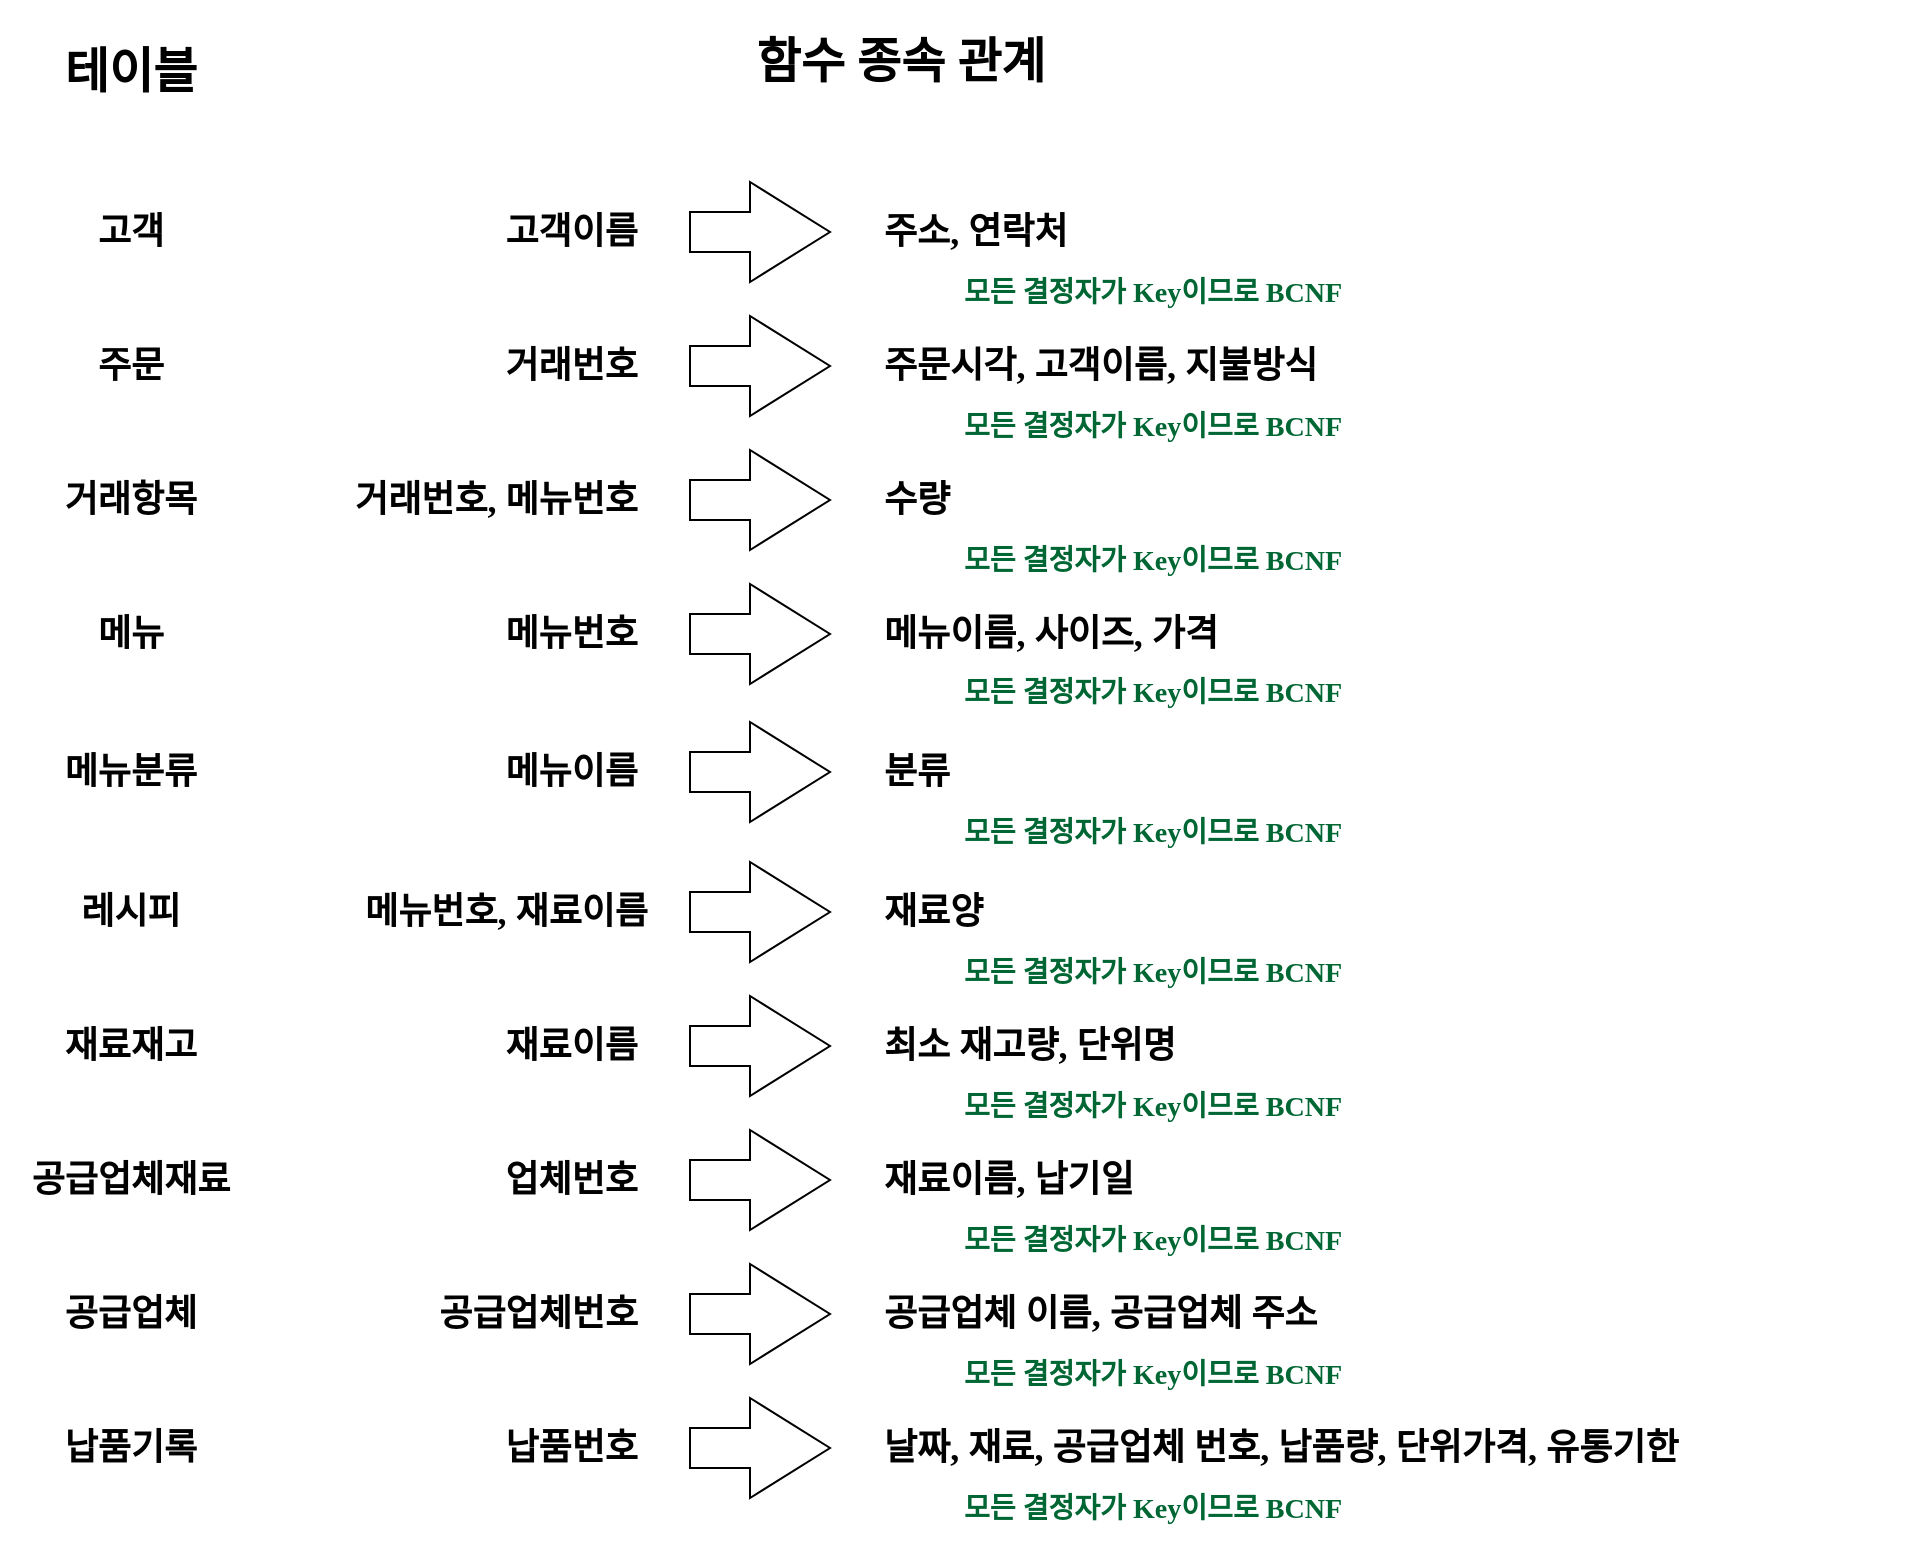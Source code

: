 <mxfile version="13.11.0" type="github">
  <diagram id="IR_PplZbTVJrm1HBBOYb" name="Page-1">
    <mxGraphModel dx="1188" dy="667" grid="1" gridSize="10" guides="1" tooltips="1" connect="1" arrows="1" fold="1" page="1" pageScale="1" pageWidth="850" pageHeight="1100" math="0" shadow="0">
      <root>
        <mxCell id="0" />
        <mxCell id="1" parent="0" />
        <mxCell id="iUbfSdUz5nUS5H7Qf6q6-2" value="" style="html=1;shadow=0;dashed=0;align=center;verticalAlign=middle;shape=mxgraph.arrows2.arrow;dy=0.6;dx=40;notch=0;direction=east;" parent="1" vertex="1">
          <mxGeometry x="385" y="110" width="70" height="50" as="geometry" />
        </mxCell>
        <mxCell id="iUbfSdUz5nUS5H7Qf6q6-3" value="" style="html=1;shadow=0;dashed=0;align=center;verticalAlign=middle;shape=mxgraph.arrows2.arrow;dy=0.6;dx=40;notch=0;direction=east;" parent="1" vertex="1">
          <mxGeometry x="385" y="177" width="70" height="50" as="geometry" />
        </mxCell>
        <mxCell id="iUbfSdUz5nUS5H7Qf6q6-7" value="" style="html=1;shadow=0;dashed=0;align=center;verticalAlign=middle;shape=mxgraph.arrows2.arrow;dy=0.6;dx=40;notch=0;direction=east;" parent="1" vertex="1">
          <mxGeometry x="385" y="244" width="70" height="50" as="geometry" />
        </mxCell>
        <mxCell id="iUbfSdUz5nUS5H7Qf6q6-8" value="" style="html=1;shadow=0;dashed=0;align=center;verticalAlign=middle;shape=mxgraph.arrows2.arrow;dy=0.6;dx=40;notch=0;direction=east;" parent="1" vertex="1">
          <mxGeometry x="385" y="311" width="70" height="50" as="geometry" />
        </mxCell>
        <mxCell id="iUbfSdUz5nUS5H7Qf6q6-9" value="" style="html=1;shadow=0;dashed=0;align=center;verticalAlign=middle;shape=mxgraph.arrows2.arrow;dy=0.6;dx=40;notch=0;direction=east;" parent="1" vertex="1">
          <mxGeometry x="385" y="450" width="70" height="50" as="geometry" />
        </mxCell>
        <mxCell id="iUbfSdUz5nUS5H7Qf6q6-10" value="" style="html=1;shadow=0;dashed=0;align=center;verticalAlign=middle;shape=mxgraph.arrows2.arrow;dy=0.6;dx=40;notch=0;direction=east;" parent="1" vertex="1">
          <mxGeometry x="385" y="517" width="70" height="50" as="geometry" />
        </mxCell>
        <mxCell id="iUbfSdUz5nUS5H7Qf6q6-11" value="" style="html=1;shadow=0;dashed=0;align=center;verticalAlign=middle;shape=mxgraph.arrows2.arrow;dy=0.6;dx=40;notch=0;direction=east;" parent="1" vertex="1">
          <mxGeometry x="385" y="584" width="70" height="50" as="geometry" />
        </mxCell>
        <mxCell id="iUbfSdUz5nUS5H7Qf6q6-12" value="" style="html=1;shadow=0;dashed=0;align=center;verticalAlign=middle;shape=mxgraph.arrows2.arrow;dy=0.6;dx=40;notch=0;direction=east;" parent="1" vertex="1">
          <mxGeometry x="385" y="651" width="70" height="50" as="geometry" />
        </mxCell>
        <mxCell id="iUbfSdUz5nUS5H7Qf6q6-13" value="" style="html=1;shadow=0;dashed=0;align=center;verticalAlign=middle;shape=mxgraph.arrows2.arrow;dy=0.6;dx=40;notch=0;direction=east;" parent="1" vertex="1">
          <mxGeometry x="385" y="718" width="70" height="50" as="geometry" />
        </mxCell>
        <mxCell id="iUbfSdUz5nUS5H7Qf6q6-14" value="&lt;h2&gt;고객&lt;/h2&gt;" style="text;html=1;align=center;verticalAlign=middle;resizable=0;points=[];autosize=1;fontFamily=Nanum Gothic Coding;fontSource=https%3A%2F%2Ffonts.googleapis.com%2Fcss%3Ffamily%3DNanum%2BGothic%2BCoding;direction=east;" parent="1" vertex="1">
          <mxGeometry x="80" y="110" width="50" height="50" as="geometry" />
        </mxCell>
        <mxCell id="iUbfSdUz5nUS5H7Qf6q6-15" value="&lt;h2&gt;주문&lt;/h2&gt;" style="text;html=1;align=center;verticalAlign=middle;resizable=0;points=[];autosize=1;fontFamily=Nanum Gothic Coding;fontSource=https%3A%2F%2Ffonts.googleapis.com%2Fcss%3Ffamily%3DNanum%2BGothic%2BCoding;direction=east;" parent="1" vertex="1">
          <mxGeometry x="80" y="177" width="50" height="50" as="geometry" />
        </mxCell>
        <mxCell id="iUbfSdUz5nUS5H7Qf6q6-16" value="&lt;h2&gt;&lt;font data-font-src=&quot;https://fonts.googleapis.com/css?family=Nanum+Gothic+Coding&quot;&gt;거래항목&lt;/font&gt;&lt;span style=&quot;display: inline;&quot;&gt;&lt;/span&gt;&lt;span style=&quot;display: inline;&quot;&gt;&lt;/span&gt;&lt;/h2&gt;" style="text;html=1;align=center;verticalAlign=middle;resizable=0;points=[];autosize=1;fontFamily=Nanum Gothic Coding;fontSource=https%3A%2F%2Ffonts.googleapis.com%2Fcss%3Ffamily%3DNanum%2BGothic%2BCoding;direction=east;" parent="1" vertex="1">
          <mxGeometry x="60" y="244" width="90" height="50" as="geometry" />
        </mxCell>
        <mxCell id="iUbfSdUz5nUS5H7Qf6q6-17" value="&lt;h2&gt;메뉴&lt;/h2&gt;" style="text;html=1;align=center;verticalAlign=middle;resizable=0;points=[];autosize=1;fontFamily=Nanum Gothic Coding;fontSource=https%3A%2F%2Ffonts.googleapis.com%2Fcss%3Ffamily%3DNanum%2BGothic%2BCoding;direction=east;" parent="1" vertex="1">
          <mxGeometry x="80" y="311" width="50" height="50" as="geometry" />
        </mxCell>
        <mxCell id="iUbfSdUz5nUS5H7Qf6q6-18" value="&lt;h2&gt;레시피&lt;/h2&gt;" style="text;html=1;align=center;verticalAlign=middle;resizable=0;points=[];autosize=1;fontFamily=Nanum Gothic Coding;fontSource=https%3A%2F%2Ffonts.googleapis.com%2Fcss%3Ffamily%3DNanum%2BGothic%2BCoding;direction=east;" parent="1" vertex="1">
          <mxGeometry x="70" y="450" width="70" height="50" as="geometry" />
        </mxCell>
        <mxCell id="iUbfSdUz5nUS5H7Qf6q6-19" value="&lt;h2&gt;재료재고&lt;/h2&gt;" style="text;html=1;align=center;verticalAlign=middle;resizable=0;points=[];autosize=1;fontFamily=Nanum Gothic Coding;fontSource=https%3A%2F%2Ffonts.googleapis.com%2Fcss%3Ffamily%3DNanum%2BGothic%2BCoding;direction=east;" parent="1" vertex="1">
          <mxGeometry x="60" y="517" width="90" height="50" as="geometry" />
        </mxCell>
        <mxCell id="iUbfSdUz5nUS5H7Qf6q6-20" value="&lt;h2&gt;공급업체재료&lt;/h2&gt;" style="text;html=1;align=center;verticalAlign=middle;resizable=0;points=[];autosize=1;fontFamily=Nanum Gothic Coding;fontSource=https%3A%2F%2Ffonts.googleapis.com%2Fcss%3Ffamily%3DNanum%2BGothic%2BCoding;direction=east;" parent="1" vertex="1">
          <mxGeometry x="40" y="584" width="130" height="50" as="geometry" />
        </mxCell>
        <mxCell id="iUbfSdUz5nUS5H7Qf6q6-21" value="&lt;h2&gt;공급업체&lt;/h2&gt;" style="text;html=1;align=center;verticalAlign=middle;resizable=0;points=[];autosize=1;fontFamily=Nanum Gothic Coding;fontSource=https%3A%2F%2Ffonts.googleapis.com%2Fcss%3Ffamily%3DNanum%2BGothic%2BCoding;direction=east;" parent="1" vertex="1">
          <mxGeometry x="60" y="651" width="90" height="50" as="geometry" />
        </mxCell>
        <mxCell id="iUbfSdUz5nUS5H7Qf6q6-22" value="&lt;h2&gt;&lt;font face=&quot;Nanum Gothic Coding&quot;&gt;납품기록&lt;/font&gt;&lt;/h2&gt;" style="text;html=1;align=center;verticalAlign=middle;resizable=0;points=[];autosize=1;direction=east;" parent="1" vertex="1">
          <mxGeometry x="60" y="718" width="90" height="50" as="geometry" />
        </mxCell>
        <mxCell id="iUbfSdUz5nUS5H7Qf6q6-23" value="&lt;h2&gt;고객이름&lt;/h2&gt;" style="text;html=1;align=right;verticalAlign=middle;resizable=0;points=[];autosize=1;fontFamily=Nanum Gothic Coding;fontSource=https%3A%2F%2Ffonts.googleapis.com%2Fcss%3Ffamily%3DNanum%2BGothic%2BCoding;labelPosition=center;verticalLabelPosition=middle;direction=east;" parent="1" vertex="1">
          <mxGeometry x="270" y="110" width="90" height="50" as="geometry" />
        </mxCell>
        <mxCell id="iUbfSdUz5nUS5H7Qf6q6-24" value="&lt;h2&gt;거래번호&lt;/h2&gt;" style="text;html=1;align=right;verticalAlign=middle;resizable=0;points=[];autosize=1;fontFamily=Nanum Gothic Coding;fontSource=https%3A%2F%2Ffonts.googleapis.com%2Fcss%3Ffamily%3DNanum%2BGothic%2BCoding;labelPosition=center;verticalLabelPosition=middle;direction=east;" parent="1" vertex="1">
          <mxGeometry x="270" y="177" width="90" height="50" as="geometry" />
        </mxCell>
        <mxCell id="iUbfSdUz5nUS5H7Qf6q6-25" value="&lt;font size=&quot;4&quot;&gt;&lt;b&gt;거래번호, 메뉴번호&lt;/b&gt;&lt;/font&gt;" style="text;html=1;align=right;verticalAlign=middle;resizable=0;points=[];autosize=1;fontFamily=Nanum Gothic Coding;fontSource=https%3A%2F%2Ffonts.googleapis.com%2Fcss%3Ffamily%3DNanum%2BGothic%2BCoding;labelPosition=center;verticalLabelPosition=middle;direction=east;" parent="1" vertex="1">
          <mxGeometry x="170" y="259" width="190" height="20" as="geometry" />
        </mxCell>
        <mxCell id="iUbfSdUz5nUS5H7Qf6q6-26" value="&lt;h2&gt;메뉴번호&lt;/h2&gt;" style="text;html=1;align=right;verticalAlign=middle;resizable=0;points=[];autosize=1;fontFamily=Nanum Gothic Coding;fontSource=https%3A%2F%2Ffonts.googleapis.com%2Fcss%3Ffamily%3DNanum%2BGothic%2BCoding;labelPosition=center;verticalLabelPosition=middle;direction=east;" parent="1" vertex="1">
          <mxGeometry x="270" y="311" width="90" height="50" as="geometry" />
        </mxCell>
        <mxCell id="iUbfSdUz5nUS5H7Qf6q6-27" value="&lt;h2&gt;메뉴번호, 재료이름&lt;/h2&gt;" style="text;html=1;align=right;verticalAlign=middle;resizable=0;points=[];autosize=1;fontFamily=Nanum Gothic Coding;fontSource=https%3A%2F%2Ffonts.googleapis.com%2Fcss%3Ffamily%3DNanum%2BGothic%2BCoding;labelPosition=center;verticalLabelPosition=middle;direction=east;" parent="1" vertex="1">
          <mxGeometry x="175" y="450" width="190" height="50" as="geometry" />
        </mxCell>
        <mxCell id="iUbfSdUz5nUS5H7Qf6q6-28" value="&lt;h2&gt;재료이름&lt;/h2&gt;" style="text;html=1;align=right;verticalAlign=middle;resizable=0;points=[];autosize=1;fontFamily=Nanum Gothic Coding;fontSource=https%3A%2F%2Ffonts.googleapis.com%2Fcss%3Ffamily%3DNanum%2BGothic%2BCoding;labelPosition=center;verticalLabelPosition=middle;direction=east;" parent="1" vertex="1">
          <mxGeometry x="270" y="517" width="90" height="50" as="geometry" />
        </mxCell>
        <mxCell id="iUbfSdUz5nUS5H7Qf6q6-29" value="&lt;h2&gt;업체번호&lt;/h2&gt;" style="text;html=1;align=right;verticalAlign=middle;resizable=0;points=[];autosize=1;fontFamily=Nanum Gothic Coding;fontSource=https%3A%2F%2Ffonts.googleapis.com%2Fcss%3Ffamily%3DNanum%2BGothic%2BCoding;labelPosition=center;verticalLabelPosition=middle;direction=east;" parent="1" vertex="1">
          <mxGeometry x="270" y="584" width="90" height="50" as="geometry" />
        </mxCell>
        <mxCell id="iUbfSdUz5nUS5H7Qf6q6-30" value="&lt;h2&gt;공급업체번호&lt;/h2&gt;" style="text;html=1;align=right;verticalAlign=middle;resizable=0;points=[];autosize=1;fontFamily=Nanum Gothic Coding;fontSource=https%3A%2F%2Ffonts.googleapis.com%2Fcss%3Ffamily%3DNanum%2BGothic%2BCoding;labelPosition=center;verticalLabelPosition=middle;direction=east;" parent="1" vertex="1">
          <mxGeometry x="230" y="651" width="130" height="50" as="geometry" />
        </mxCell>
        <mxCell id="iUbfSdUz5nUS5H7Qf6q6-31" value="&lt;h2&gt;&lt;font face=&quot;Nanum Gothic Coding&quot;&gt;납품번호&lt;/font&gt;&lt;/h2&gt;" style="text;html=1;align=right;verticalAlign=middle;resizable=0;points=[];autosize=1;labelPosition=center;verticalLabelPosition=middle;direction=east;" parent="1" vertex="1">
          <mxGeometry x="270" y="718" width="90" height="50" as="geometry" />
        </mxCell>
        <mxCell id="iUbfSdUz5nUS5H7Qf6q6-32" value="&lt;h1&gt;테이블&lt;/h1&gt;" style="text;html=1;align=center;verticalAlign=middle;resizable=0;points=[];autosize=1;fontFamily=Nanum Gothic Coding;direction=east;" parent="1" vertex="1">
          <mxGeometry x="60" y="30" width="90" height="50" as="geometry" />
        </mxCell>
        <mxCell id="iUbfSdUz5nUS5H7Qf6q6-33" value="&lt;h1&gt;함수 종속 관계&lt;/h1&gt;" style="text;html=1;align=center;verticalAlign=middle;resizable=0;points=[];autosize=1;fontFamily=Nanum Gothic Coding;direction=east;" parent="1" vertex="1">
          <mxGeometry x="395" y="25" width="190" height="50" as="geometry" />
        </mxCell>
        <mxCell id="iUbfSdUz5nUS5H7Qf6q6-36" value="&lt;h2&gt;주소, 연락처&lt;/h2&gt;" style="text;html=1;align=left;verticalAlign=middle;resizable=0;points=[];autosize=1;fontFamily=Nanum Gothic Coding;fontSource=https%3A%2F%2Ffonts.googleapis.com%2Fcss%3Ffamily%3DNanum%2BGothic%2BCoding;direction=east;" parent="1" vertex="1">
          <mxGeometry x="480" y="110" width="130" height="50" as="geometry" />
        </mxCell>
        <mxCell id="iUbfSdUz5nUS5H7Qf6q6-37" value="&lt;h2&gt;주문시각, 고객이름, 지불방식&lt;/h2&gt;" style="text;html=1;align=left;verticalAlign=middle;resizable=0;points=[];autosize=1;fontFamily=NanumGothicCoding;fontSource=https%3A%2F%2Ffonts.googleapis.com%2Fcss%3Ffamily%3DNanumGothicCoding;direction=east;" parent="1" vertex="1">
          <mxGeometry x="480" y="177" width="280" height="50" as="geometry" />
        </mxCell>
        <mxCell id="iUbfSdUz5nUS5H7Qf6q6-38" value="&lt;font size=&quot;4&quot;&gt;&lt;b&gt;수량&lt;/b&gt;&lt;/font&gt;" style="text;html=1;align=left;verticalAlign=middle;resizable=0;points=[];autosize=1;fontFamily=NanumGothicCoding;fontSource=https%3A%2F%2Ffonts.googleapis.com%2Fcss%3Ffamily%3DNanumGothicCoding;direction=east;" parent="1" vertex="1">
          <mxGeometry x="480" y="259" width="50" height="20" as="geometry" />
        </mxCell>
        <mxCell id="iUbfSdUz5nUS5H7Qf6q6-39" value="&lt;h2&gt;메뉴이름, 사이즈, 가격&lt;/h2&gt;" style="text;html=1;align=left;verticalAlign=middle;resizable=0;points=[];autosize=1;fontFamily=NanumGothicCoding;fontSource=https%3A%2F%2Ffonts.googleapis.com%2Fcss%3Ffamily%3DNanumGothicCoding;direction=east;" parent="1" vertex="1">
          <mxGeometry x="480" y="311" width="200" height="50" as="geometry" />
        </mxCell>
        <mxCell id="iUbfSdUz5nUS5H7Qf6q6-40" value="&lt;h2&gt;재료양&lt;/h2&gt;" style="text;html=1;align=left;verticalAlign=middle;resizable=0;points=[];autosize=1;fontFamily=Nanum Gothic Coding;fontSource=https%3A%2F%2Ffonts.googleapis.com%2Fcss%3Ffamily%3DNanum%2BGothic%2BCoding;direction=east;" parent="1" vertex="1">
          <mxGeometry x="480" y="450" width="70" height="50" as="geometry" />
        </mxCell>
        <mxCell id="iUbfSdUz5nUS5H7Qf6q6-41" value="&lt;h2&gt;최소 재고량, 단위명&lt;/h2&gt;" style="text;html=1;align=left;verticalAlign=middle;resizable=0;points=[];autosize=1;fontFamily=Nanum Gothic Coding;fontSource=https%3A%2F%2Ffonts.googleapis.com%2Fcss%3Ffamily%3DNanum%2BGothic%2BCoding;direction=east;" parent="1" vertex="1">
          <mxGeometry x="480" y="517" width="200" height="50" as="geometry" />
        </mxCell>
        <mxCell id="iUbfSdUz5nUS5H7Qf6q6-43" value="&lt;h2&gt;재료이름, 납기일&lt;/h2&gt;" style="text;html=1;align=left;verticalAlign=middle;resizable=0;points=[];autosize=1;fontFamily=Nanum Gothic Coding;fontSource=https%3A%2F%2Ffonts.googleapis.com%2Fcss%3Ffamily%3DNanum%2BGothic%2BCoding;direction=east;" parent="1" vertex="1">
          <mxGeometry x="480" y="584" width="170" height="50" as="geometry" />
        </mxCell>
        <mxCell id="iUbfSdUz5nUS5H7Qf6q6-44" value="&lt;h2&gt;공급업체 이름, 공급업체 주소&lt;/h2&gt;" style="text;html=1;align=left;verticalAlign=middle;resizable=0;points=[];autosize=1;fontFamily=Nanum Gothic Coding;fontSource=https%3A%2F%2Ffonts.googleapis.com%2Fcss%3Ffamily%3DNanum%2BGothic%2BCoding;direction=east;" parent="1" vertex="1">
          <mxGeometry x="480" y="651" width="280" height="50" as="geometry" />
        </mxCell>
        <mxCell id="iUbfSdUz5nUS5H7Qf6q6-45" value="&lt;h2&gt;&lt;font face=&quot;Nanum Gothic Coding&quot;&gt;날짜, 재료, 공급업체 번호, 납품량, 단위가격, 유통기한&lt;/font&gt;&lt;/h2&gt;" style="text;html=1;align=left;verticalAlign=middle;resizable=0;points=[];autosize=1;direction=east;" parent="1" vertex="1">
          <mxGeometry x="480" y="718" width="520" height="50" as="geometry" />
        </mxCell>
        <mxCell id="y6d4Ip5XYl7YWh4XDt6M-2" value="&lt;h3 style=&quot;color: rgb(0 , 102 , 51) ; font-family: &amp;#34;nanum gothic coding&amp;#34;&quot;&gt;모든 결정자가 Key이므로 BCNF&amp;nbsp;&lt;/h3&gt;" style="text;html=1;align=left;verticalAlign=middle;resizable=0;points=[];autosize=1;fontFamily=Nanum Gothic Coding;fontSource=https%3A%2F%2Ffonts.googleapis.com%2Fcss%3Ffamily%3DNanum%2BGothic%2BCoding;direction=east;fontColor=#4D4D4D;" vertex="1" parent="1">
          <mxGeometry x="520" y="140" width="240" height="50" as="geometry" />
        </mxCell>
        <mxCell id="y6d4Ip5XYl7YWh4XDt6M-3" value="&lt;h3 style=&quot;font-family: &amp;quot;nanum gothic coding&amp;quot;&quot;&gt;모든 결정자가 Key이므로 BCNF&amp;nbsp;&lt;/h3&gt;" style="text;html=1;align=left;verticalAlign=middle;resizable=0;points=[];autosize=1;fontFamily=NanumGothicCoding;fontSource=https%3A%2F%2Ffonts.googleapis.com%2Fcss%3Ffamily%3DNanumGothicCoding;direction=east;fontColor=#006633;" vertex="1" parent="1">
          <mxGeometry x="520" y="207" width="240" height="50" as="geometry" />
        </mxCell>
        <mxCell id="y6d4Ip5XYl7YWh4XDt6M-4" value="&lt;h3 style=&quot;color: rgb(0 , 102 , 51) ; font-family: &amp;#34;nanum gothic coding&amp;#34;&quot;&gt;모든 결정자가 Key이므로 BCNF&amp;nbsp;&lt;/h3&gt;" style="text;html=1;align=left;verticalAlign=middle;resizable=0;points=[];autosize=1;fontFamily=NanumGothicCoding;fontSource=https%3A%2F%2Ffonts.googleapis.com%2Fcss%3Ffamily%3DNanumGothicCoding;direction=east;" vertex="1" parent="1">
          <mxGeometry x="520" y="274" width="240" height="50" as="geometry" />
        </mxCell>
        <mxCell id="y6d4Ip5XYl7YWh4XDt6M-6" value="&lt;h3 style=&quot;color: rgb(0 , 102 , 51) ; font-family: &amp;#34;nanum gothic coding&amp;#34;&quot;&gt;모든 결정자가 Key이므로 BCNF&amp;nbsp;&lt;/h3&gt;" style="text;html=1;align=left;verticalAlign=middle;resizable=0;points=[];autosize=1;fontFamily=Nanum Gothic Coding;fontSource=https%3A%2F%2Ffonts.googleapis.com%2Fcss%3Ffamily%3DNanum%2BGothic%2BCoding;direction=east;" vertex="1" parent="1">
          <mxGeometry x="520" y="480" width="240" height="50" as="geometry" />
        </mxCell>
        <mxCell id="y6d4Ip5XYl7YWh4XDt6M-7" value="&lt;h3 style=&quot;color: rgb(0 , 102 , 51) ; font-family: &amp;#34;nanum gothic coding&amp;#34;&quot;&gt;모든 결정자가 Key이므로 BCNF&amp;nbsp;&lt;/h3&gt;" style="text;html=1;align=left;verticalAlign=middle;resizable=0;points=[];autosize=1;fontFamily=Nanum Gothic Coding;fontSource=https%3A%2F%2Ffonts.googleapis.com%2Fcss%3Ffamily%3DNanum%2BGothic%2BCoding;direction=east;" vertex="1" parent="1">
          <mxGeometry x="520" y="547" width="240" height="50" as="geometry" />
        </mxCell>
        <mxCell id="y6d4Ip5XYl7YWh4XDt6M-8" value="&lt;h3 style=&quot;color: rgb(0 , 102 , 51) ; font-family: &amp;#34;nanum gothic coding&amp;#34;&quot;&gt;모든 결정자가 Key이므로 BCNF&amp;nbsp;&lt;/h3&gt;" style="text;html=1;align=left;verticalAlign=middle;resizable=0;points=[];autosize=1;fontFamily=Nanum Gothic Coding;fontSource=https%3A%2F%2Ffonts.googleapis.com%2Fcss%3Ffamily%3DNanum%2BGothic%2BCoding;direction=east;" vertex="1" parent="1">
          <mxGeometry x="520" y="614" width="240" height="50" as="geometry" />
        </mxCell>
        <mxCell id="y6d4Ip5XYl7YWh4XDt6M-9" value="&lt;h3 style=&quot;color: rgb(0 , 102 , 51) ; font-family: &amp;#34;nanum gothic coding&amp;#34;&quot;&gt;모든 결정자가 Key이므로 BCNF&amp;nbsp;&lt;/h3&gt;" style="text;html=1;align=left;verticalAlign=middle;resizable=0;points=[];autosize=1;fontFamily=Nanum Gothic Coding;fontSource=https%3A%2F%2Ffonts.googleapis.com%2Fcss%3Ffamily%3DNanum%2BGothic%2BCoding;direction=east;" vertex="1" parent="1">
          <mxGeometry x="520" y="681" width="240" height="50" as="geometry" />
        </mxCell>
        <mxCell id="y6d4Ip5XYl7YWh4XDt6M-10" value="&lt;h3 style=&quot;color: rgb(0 , 102 , 51) ; font-family: &amp;#34;nanum gothic coding&amp;#34;&quot;&gt;모든 결정자가 Key이므로 BCNF&amp;nbsp;&lt;/h3&gt;" style="text;html=1;align=left;verticalAlign=middle;resizable=0;points=[];autosize=1;direction=east;" vertex="1" parent="1">
          <mxGeometry x="520" y="748" width="240" height="50" as="geometry" />
        </mxCell>
        <mxCell id="y6d4Ip5XYl7YWh4XDt6M-11" value="&lt;h2&gt;분류&lt;/h2&gt;" style="text;html=1;align=left;verticalAlign=middle;resizable=0;points=[];autosize=1;fontFamily=NanumGothicCoding;fontSource=https%3A%2F%2Ffonts.googleapis.com%2Fcss%3Ffamily%3DNanumGothicCoding;direction=east;" vertex="1" parent="1">
          <mxGeometry x="480" y="380" width="50" height="50" as="geometry" />
        </mxCell>
        <mxCell id="y6d4Ip5XYl7YWh4XDt6M-12" value="&lt;h3 style=&quot;color: rgb(0 , 102 , 51) ; font-family: &amp;#34;nanum gothic coding&amp;#34;&quot;&gt;모든 결정자가 Key이므로 BCNF&amp;nbsp;&lt;/h3&gt;" style="text;html=1;align=left;verticalAlign=middle;resizable=0;points=[];autosize=1;fontFamily=NanumGothicCoding;fontSource=https%3A%2F%2Ffonts.googleapis.com%2Fcss%3Ffamily%3DNanumGothicCoding;direction=east;" vertex="1" parent="1">
          <mxGeometry x="520" y="410" width="240" height="50" as="geometry" />
        </mxCell>
        <mxCell id="y6d4Ip5XYl7YWh4XDt6M-13" value="" style="html=1;shadow=0;dashed=0;align=center;verticalAlign=middle;shape=mxgraph.arrows2.arrow;dy=0.6;dx=40;notch=0;direction=east;" vertex="1" parent="1">
          <mxGeometry x="385" y="380" width="70" height="50" as="geometry" />
        </mxCell>
        <mxCell id="y6d4Ip5XYl7YWh4XDt6M-14" value="&lt;h2&gt;메뉴이름&lt;/h2&gt;" style="text;html=1;align=right;verticalAlign=middle;resizable=0;points=[];autosize=1;fontFamily=Nanum Gothic Coding;fontSource=https%3A%2F%2Ffonts.googleapis.com%2Fcss%3Ffamily%3DNanum%2BGothic%2BCoding;labelPosition=center;verticalLabelPosition=middle;direction=east;" vertex="1" parent="1">
          <mxGeometry x="270" y="380" width="90" height="50" as="geometry" />
        </mxCell>
        <mxCell id="y6d4Ip5XYl7YWh4XDt6M-15" value="&lt;h2&gt;메뉴분류&lt;/h2&gt;" style="text;html=1;align=center;verticalAlign=middle;resizable=0;points=[];autosize=1;fontFamily=Nanum Gothic Coding;fontSource=https%3A%2F%2Ffonts.googleapis.com%2Fcss%3Ffamily%3DNanum%2BGothic%2BCoding;direction=east;" vertex="1" parent="1">
          <mxGeometry x="60" y="380" width="90" height="50" as="geometry" />
        </mxCell>
        <mxCell id="y6d4Ip5XYl7YWh4XDt6M-16" value="&lt;h3 style=&quot;color: rgb(0 , 102 , 51) ; font-family: &amp;#34;nanum gothic coding&amp;#34;&quot;&gt;모든 결정자가 Key이므로 BCNF&amp;nbsp;&lt;/h3&gt;" style="text;html=1;align=left;verticalAlign=middle;resizable=0;points=[];autosize=1;fontFamily=NanumGothicCoding;fontSource=https%3A%2F%2Ffonts.googleapis.com%2Fcss%3Ffamily%3DNanumGothicCoding;direction=east;" vertex="1" parent="1">
          <mxGeometry x="520" y="340" width="240" height="50" as="geometry" />
        </mxCell>
      </root>
    </mxGraphModel>
  </diagram>
</mxfile>
